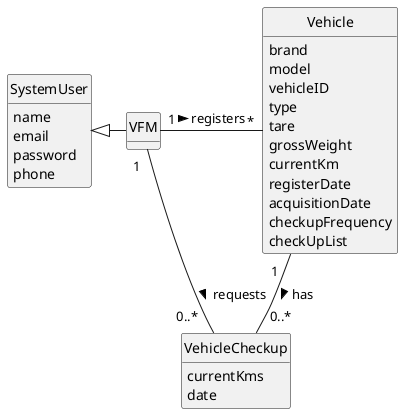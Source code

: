 @startuml
skinparam monochrome true
skinparam packageStyle rectangle
skinparam shadowing false



skinparam classAttributeIconSize 0

hide circle
hide methods


class SystemUser {
    name
    email
    password
    phone

}
class VFM {

}

class VehicleCheckup {
    currentKms
    date

}

class Vehicle {

        brand
        model
        vehicleID
        type
        tare
        grossWeight
        currentKm
        registerDate
        acquisitionDate
        checkupFrequency
        checkUpList
}


VFM "1" - "*" Vehicle : registers >
Vehicle "1   " -- "0..*                        " VehicleCheckup : has >
VFM "           1 " - "0..*   " VehicleCheckup : requests >
SystemUser <|- VFM
@enduml